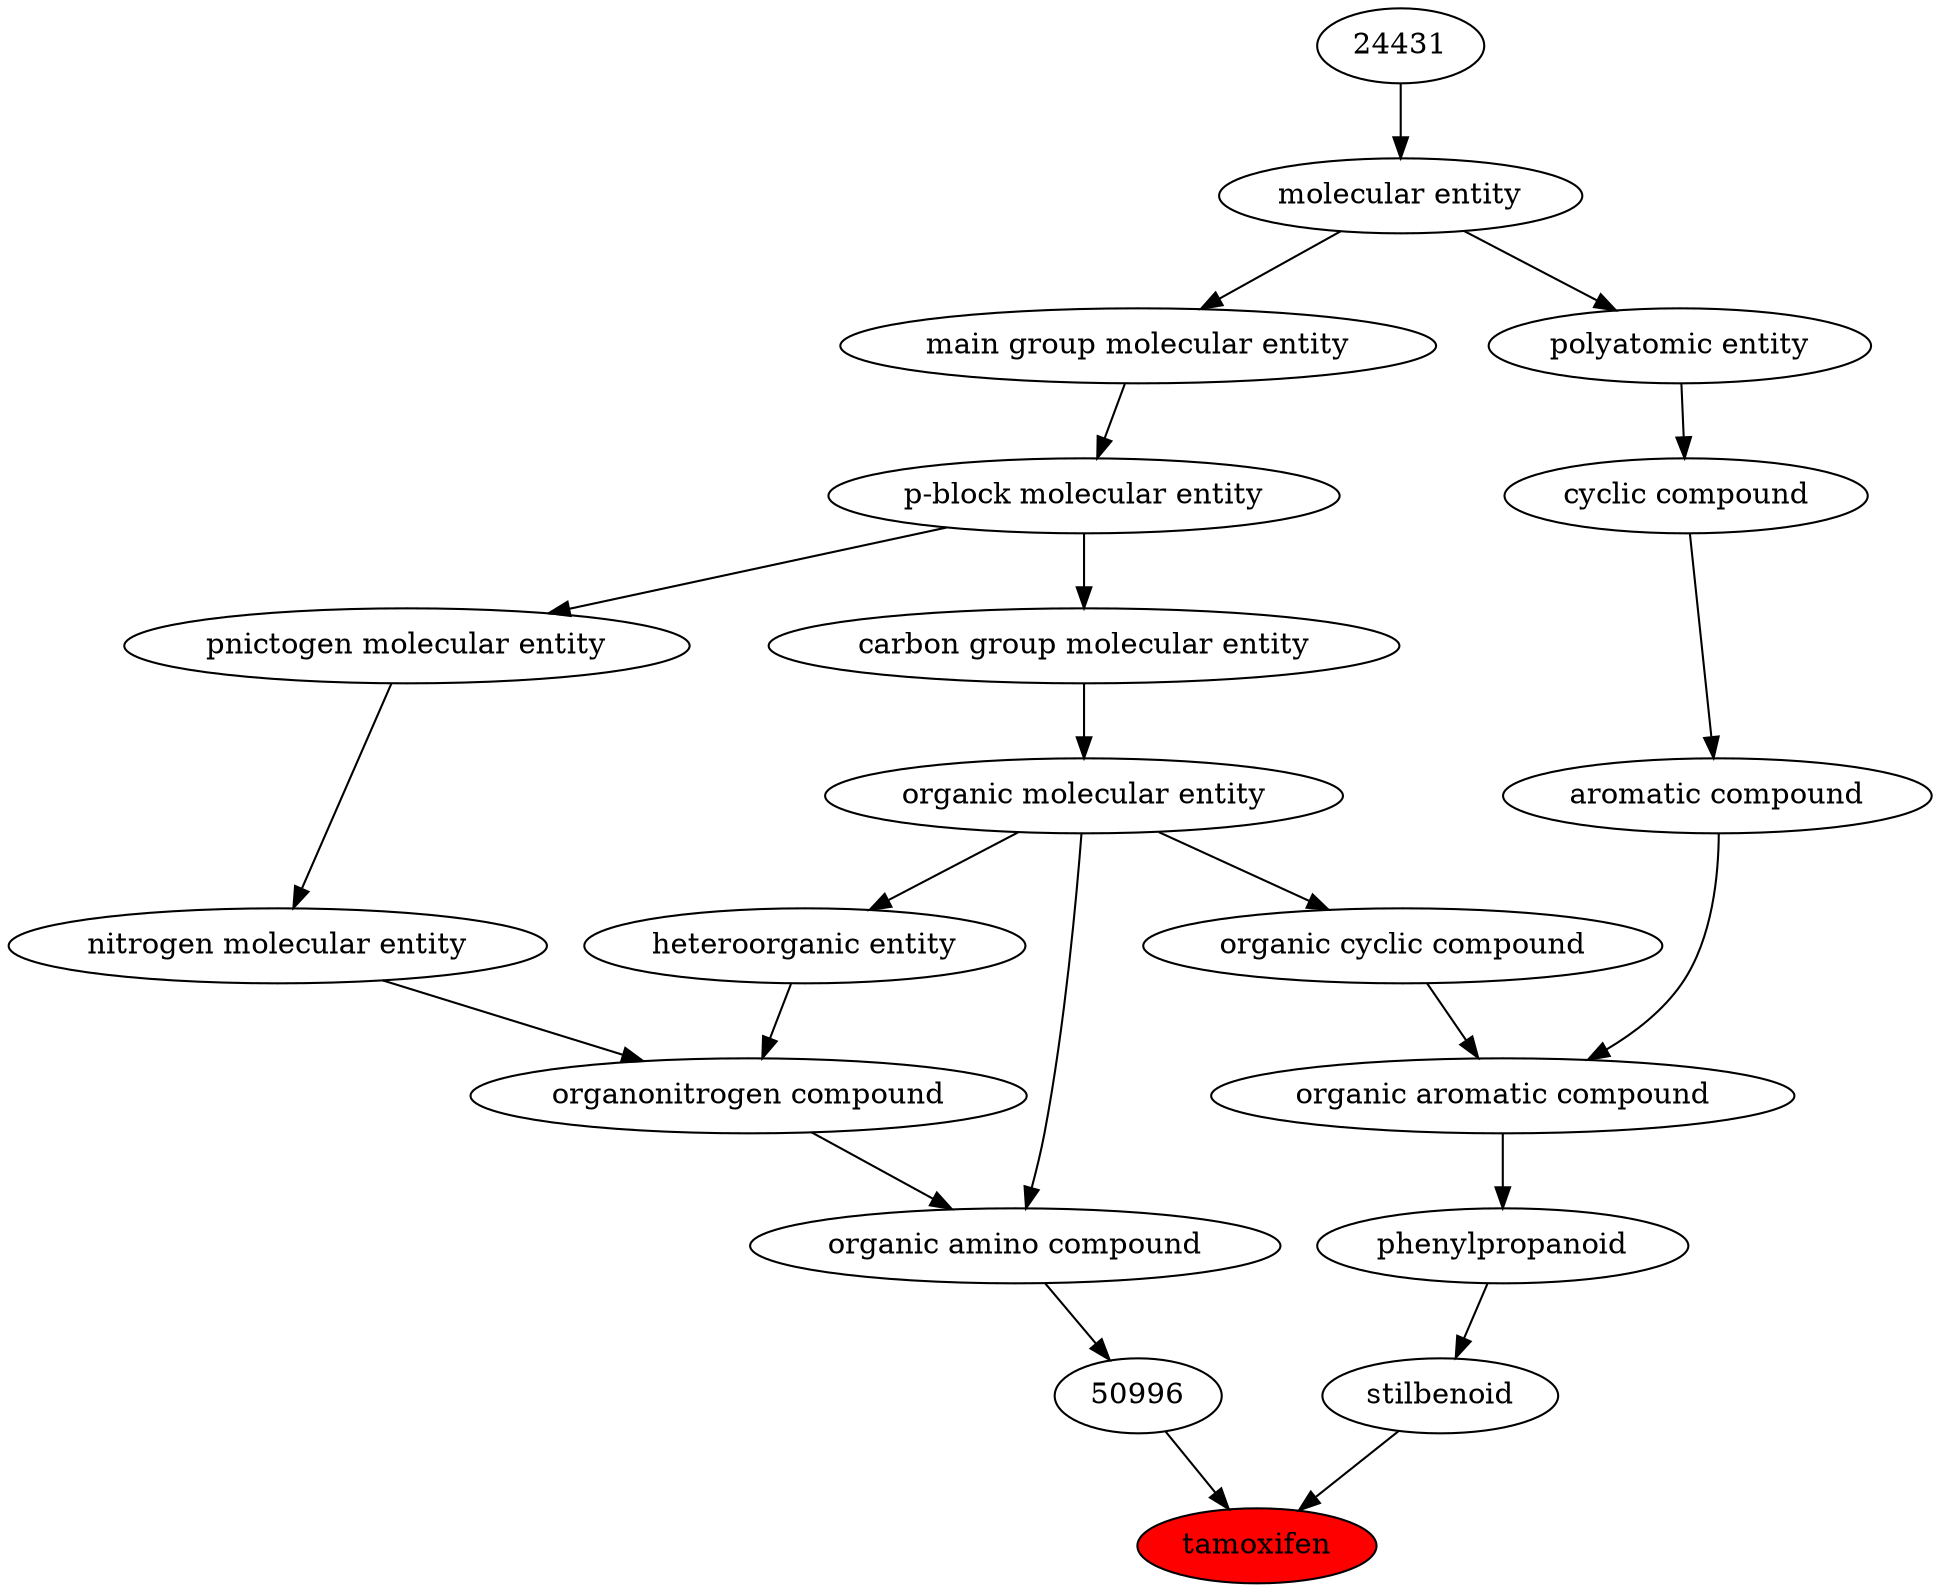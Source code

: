 digraph tree{ 
41774 [label="tamoxifen" fillcolor=red style=filled]
50996 -> 41774
26776 -> 41774
50996 [label="50996"]
50047 -> 50996
26776 [label="stilbenoid"]
26004 -> 26776
50047 [label="organic amino compound"]
50860 -> 50047
35352 -> 50047
26004 [label="phenylpropanoid"]
33659 -> 26004
50860 [label="organic molecular entity"]
33582 -> 50860
35352 [label="organonitrogen compound"]
51143 -> 35352
33285 -> 35352
33659 [label="organic aromatic compound"]
33832 -> 33659
33655 -> 33659
33582 [label="carbon group molecular entity"]
33675 -> 33582
51143 [label="nitrogen molecular entity"]
33302 -> 51143
33285 [label="heteroorganic entity"]
50860 -> 33285
33832 [label="organic cyclic compound"]
50860 -> 33832
33655 [label="aromatic compound"]
33595 -> 33655
33675 [label="p-block molecular entity"]
33579 -> 33675
33302 [label="pnictogen molecular entity"]
33675 -> 33302
33595 [label="cyclic compound"]
36357 -> 33595
33579 [label="main group molecular entity"]
23367 -> 33579
36357 [label="polyatomic entity"]
23367 -> 36357
23367 [label="molecular entity"]
24431 -> 23367
24431 [label="24431"]
}